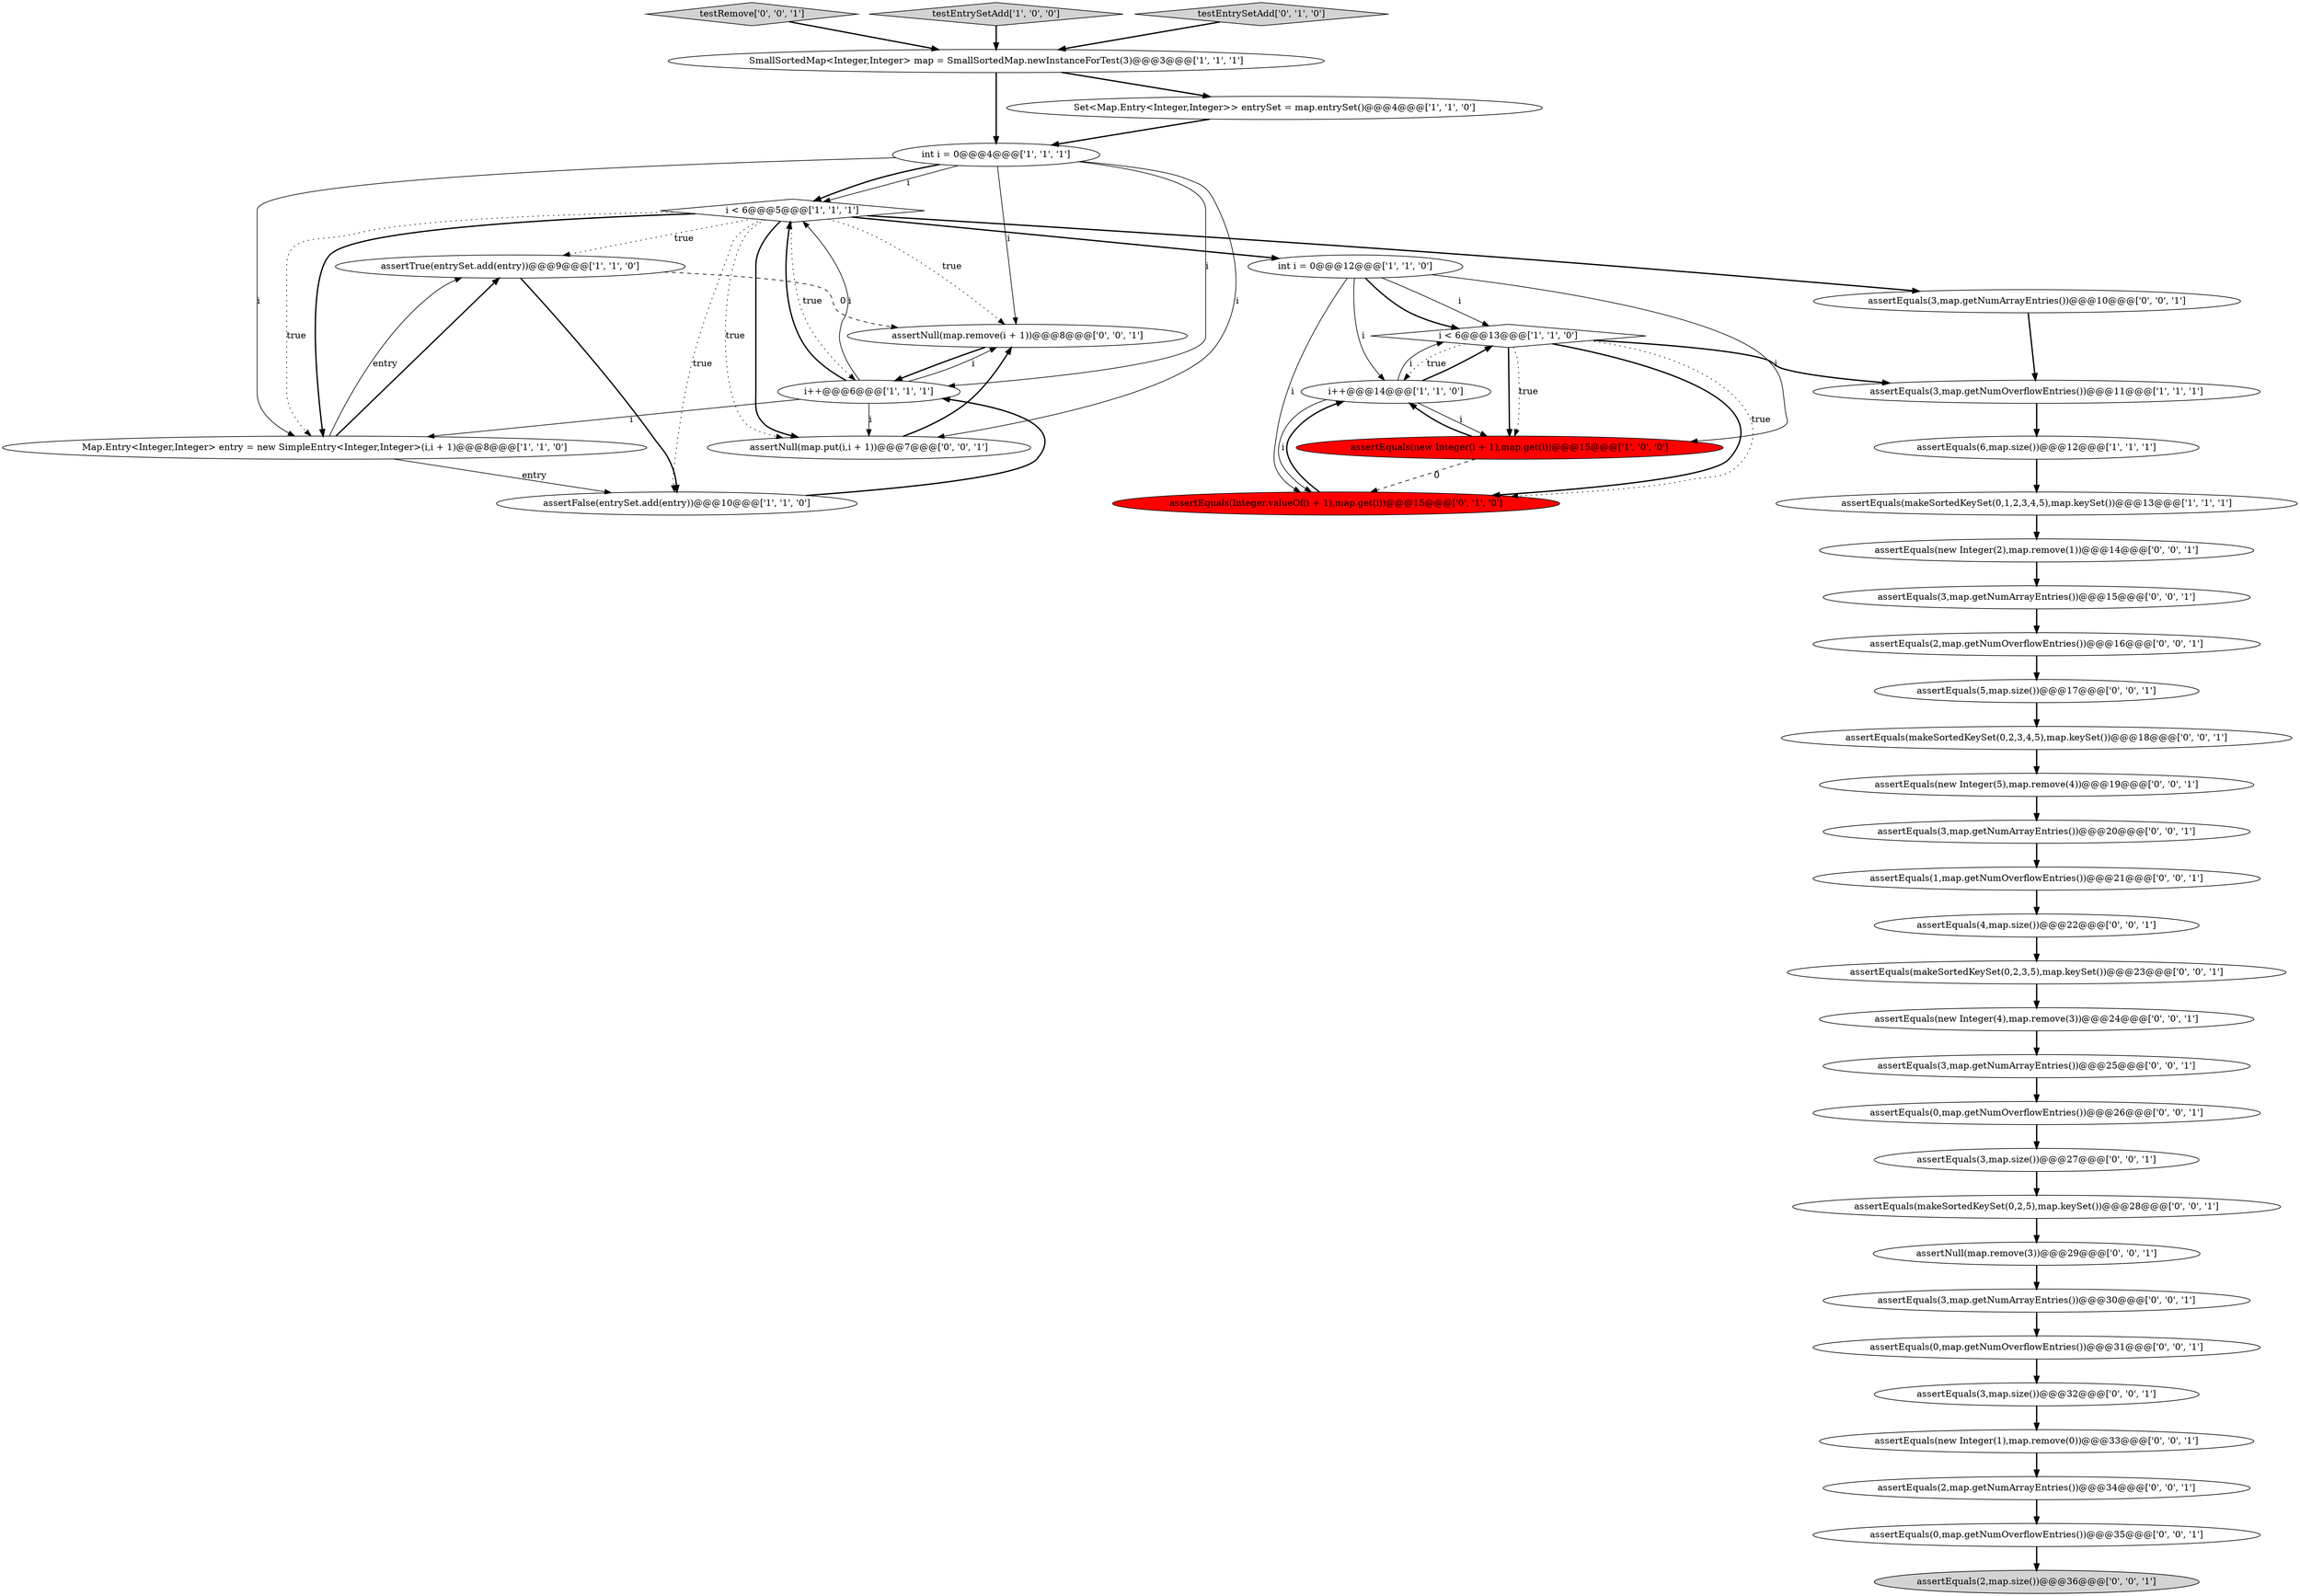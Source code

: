 digraph {
2 [style = filled, label = "assertEquals(3,map.getNumOverflowEntries())@@@11@@@['1', '1', '1']", fillcolor = white, shape = ellipse image = "AAA0AAABBB1BBB"];
34 [style = filled, label = "assertEquals(3,map.getNumArrayEntries())@@@15@@@['0', '0', '1']", fillcolor = white, shape = ellipse image = "AAA0AAABBB3BBB"];
42 [style = filled, label = "assertEquals(0,map.getNumOverflowEntries())@@@31@@@['0', '0', '1']", fillcolor = white, shape = ellipse image = "AAA0AAABBB3BBB"];
18 [style = filled, label = "assertEquals(2,map.size())@@@36@@@['0', '0', '1']", fillcolor = lightgray, shape = ellipse image = "AAA0AAABBB3BBB"];
0 [style = filled, label = "assertTrue(entrySet.add(entry))@@@9@@@['1', '1', '0']", fillcolor = white, shape = ellipse image = "AAA0AAABBB1BBB"];
36 [style = filled, label = "assertEquals(new Integer(4),map.remove(3))@@@24@@@['0', '0', '1']", fillcolor = white, shape = ellipse image = "AAA0AAABBB3BBB"];
12 [style = filled, label = "SmallSortedMap<Integer,Integer> map = SmallSortedMap.newInstanceForTest(3)@@@3@@@['1', '1', '1']", fillcolor = white, shape = ellipse image = "AAA0AAABBB1BBB"];
41 [style = filled, label = "assertNull(map.remove(3))@@@29@@@['0', '0', '1']", fillcolor = white, shape = ellipse image = "AAA0AAABBB3BBB"];
9 [style = filled, label = "i < 6@@@13@@@['1', '1', '0']", fillcolor = white, shape = diamond image = "AAA0AAABBB1BBB"];
24 [style = filled, label = "assertEquals(makeSortedKeySet(0,2,3,5),map.keySet())@@@23@@@['0', '0', '1']", fillcolor = white, shape = ellipse image = "AAA0AAABBB3BBB"];
14 [style = filled, label = "int i = 0@@@12@@@['1', '1', '0']", fillcolor = white, shape = ellipse image = "AAA0AAABBB1BBB"];
27 [style = filled, label = "assertEquals(0,map.getNumOverflowEntries())@@@35@@@['0', '0', '1']", fillcolor = white, shape = ellipse image = "AAA0AAABBB3BBB"];
29 [style = filled, label = "assertEquals(0,map.getNumOverflowEntries())@@@26@@@['0', '0', '1']", fillcolor = white, shape = ellipse image = "AAA0AAABBB3BBB"];
33 [style = filled, label = "assertNull(map.remove(i + 1))@@@8@@@['0', '0', '1']", fillcolor = white, shape = ellipse image = "AAA0AAABBB3BBB"];
37 [style = filled, label = "assertEquals(new Integer(1),map.remove(0))@@@33@@@['0', '0', '1']", fillcolor = white, shape = ellipse image = "AAA0AAABBB3BBB"];
23 [style = filled, label = "assertEquals(3,map.size())@@@27@@@['0', '0', '1']", fillcolor = white, shape = ellipse image = "AAA0AAABBB3BBB"];
10 [style = filled, label = "i++@@@14@@@['1', '1', '0']", fillcolor = white, shape = ellipse image = "AAA0AAABBB1BBB"];
31 [style = filled, label = "testRemove['0', '0', '1']", fillcolor = lightgray, shape = diamond image = "AAA0AAABBB3BBB"];
4 [style = filled, label = "Map.Entry<Integer,Integer> entry = new SimpleEntry<Integer,Integer>(i,i + 1)@@@8@@@['1', '1', '0']", fillcolor = white, shape = ellipse image = "AAA0AAABBB1BBB"];
8 [style = filled, label = "assertFalse(entrySet.add(entry))@@@10@@@['1', '1', '0']", fillcolor = white, shape = ellipse image = "AAA0AAABBB1BBB"];
44 [style = filled, label = "assertEquals(3,map.getNumArrayEntries())@@@30@@@['0', '0', '1']", fillcolor = white, shape = ellipse image = "AAA0AAABBB3BBB"];
7 [style = filled, label = "assertEquals(makeSortedKeySet(0,1,2,3,4,5),map.keySet())@@@13@@@['1', '1', '1']", fillcolor = white, shape = ellipse image = "AAA0AAABBB1BBB"];
13 [style = filled, label = "testEntrySetAdd['1', '0', '0']", fillcolor = lightgray, shape = diamond image = "AAA0AAABBB1BBB"];
11 [style = filled, label = "assertEquals(new Integer(i + 1),map.get(i))@@@15@@@['1', '0', '0']", fillcolor = red, shape = ellipse image = "AAA1AAABBB1BBB"];
19 [style = filled, label = "assertEquals(2,map.getNumArrayEntries())@@@34@@@['0', '0', '1']", fillcolor = white, shape = ellipse image = "AAA0AAABBB3BBB"];
35 [style = filled, label = "assertNull(map.put(i,i + 1))@@@7@@@['0', '0', '1']", fillcolor = white, shape = ellipse image = "AAA0AAABBB3BBB"];
25 [style = filled, label = "assertEquals(2,map.getNumOverflowEntries())@@@16@@@['0', '0', '1']", fillcolor = white, shape = ellipse image = "AAA0AAABBB3BBB"];
43 [style = filled, label = "assertEquals(3,map.size())@@@32@@@['0', '0', '1']", fillcolor = white, shape = ellipse image = "AAA0AAABBB3BBB"];
3 [style = filled, label = "Set<Map.Entry<Integer,Integer>> entrySet = map.entrySet()@@@4@@@['1', '1', '0']", fillcolor = white, shape = ellipse image = "AAA0AAABBB1BBB"];
6 [style = filled, label = "int i = 0@@@4@@@['1', '1', '1']", fillcolor = white, shape = ellipse image = "AAA0AAABBB1BBB"];
1 [style = filled, label = "i < 6@@@5@@@['1', '1', '1']", fillcolor = white, shape = diamond image = "AAA0AAABBB1BBB"];
22 [style = filled, label = "assertEquals(makeSortedKeySet(0,2,3,4,5),map.keySet())@@@18@@@['0', '0', '1']", fillcolor = white, shape = ellipse image = "AAA0AAABBB3BBB"];
32 [style = filled, label = "assertEquals(5,map.size())@@@17@@@['0', '0', '1']", fillcolor = white, shape = ellipse image = "AAA0AAABBB3BBB"];
38 [style = filled, label = "assertEquals(3,map.getNumArrayEntries())@@@10@@@['0', '0', '1']", fillcolor = white, shape = ellipse image = "AAA0AAABBB3BBB"];
28 [style = filled, label = "assertEquals(makeSortedKeySet(0,2,5),map.keySet())@@@28@@@['0', '0', '1']", fillcolor = white, shape = ellipse image = "AAA0AAABBB3BBB"];
17 [style = filled, label = "testEntrySetAdd['0', '1', '0']", fillcolor = lightgray, shape = diamond image = "AAA0AAABBB2BBB"];
39 [style = filled, label = "assertEquals(3,map.getNumArrayEntries())@@@25@@@['0', '0', '1']", fillcolor = white, shape = ellipse image = "AAA0AAABBB3BBB"];
30 [style = filled, label = "assertEquals(new Integer(2),map.remove(1))@@@14@@@['0', '0', '1']", fillcolor = white, shape = ellipse image = "AAA0AAABBB3BBB"];
40 [style = filled, label = "assertEquals(new Integer(5),map.remove(4))@@@19@@@['0', '0', '1']", fillcolor = white, shape = ellipse image = "AAA0AAABBB3BBB"];
15 [style = filled, label = "i++@@@6@@@['1', '1', '1']", fillcolor = white, shape = ellipse image = "AAA0AAABBB1BBB"];
5 [style = filled, label = "assertEquals(6,map.size())@@@12@@@['1', '1', '1']", fillcolor = white, shape = ellipse image = "AAA0AAABBB1BBB"];
21 [style = filled, label = "assertEquals(4,map.size())@@@22@@@['0', '0', '1']", fillcolor = white, shape = ellipse image = "AAA0AAABBB3BBB"];
16 [style = filled, label = "assertEquals(Integer.valueOf(i + 1),map.get(i))@@@15@@@['0', '1', '0']", fillcolor = red, shape = ellipse image = "AAA1AAABBB2BBB"];
26 [style = filled, label = "assertEquals(1,map.getNumOverflowEntries())@@@21@@@['0', '0', '1']", fillcolor = white, shape = ellipse image = "AAA0AAABBB3BBB"];
20 [style = filled, label = "assertEquals(3,map.getNumArrayEntries())@@@20@@@['0', '0', '1']", fillcolor = white, shape = ellipse image = "AAA0AAABBB3BBB"];
6->1 [style = solid, label="i"];
27->18 [style = bold, label=""];
44->42 [style = bold, label=""];
1->4 [style = bold, label=""];
32->22 [style = bold, label=""];
1->35 [style = dotted, label="true"];
34->25 [style = bold, label=""];
6->4 [style = solid, label="i"];
42->43 [style = bold, label=""];
8->15 [style = bold, label=""];
9->11 [style = bold, label=""];
7->30 [style = bold, label=""];
33->15 [style = bold, label=""];
9->2 [style = bold, label=""];
16->10 [style = bold, label=""];
20->26 [style = bold, label=""];
15->33 [style = solid, label="i"];
4->8 [style = solid, label="entry"];
11->16 [style = dashed, label="0"];
9->11 [style = dotted, label="true"];
4->0 [style = solid, label="entry"];
14->11 [style = solid, label="i"];
35->33 [style = bold, label=""];
25->32 [style = bold, label=""];
3->6 [style = bold, label=""];
15->4 [style = solid, label="i"];
1->35 [style = bold, label=""];
22->40 [style = bold, label=""];
30->34 [style = bold, label=""];
21->24 [style = bold, label=""];
43->37 [style = bold, label=""];
29->23 [style = bold, label=""];
40->20 [style = bold, label=""];
14->10 [style = solid, label="i"];
6->35 [style = solid, label="i"];
1->4 [style = dotted, label="true"];
12->6 [style = bold, label=""];
31->12 [style = bold, label=""];
9->16 [style = bold, label=""];
36->39 [style = bold, label=""];
15->35 [style = solid, label="i"];
28->41 [style = bold, label=""];
4->0 [style = bold, label=""];
38->2 [style = bold, label=""];
26->21 [style = bold, label=""];
10->11 [style = solid, label="i"];
14->9 [style = solid, label="i"];
23->28 [style = bold, label=""];
14->16 [style = solid, label="i"];
6->33 [style = solid, label="i"];
6->1 [style = bold, label=""];
24->36 [style = bold, label=""];
15->1 [style = solid, label="i"];
17->12 [style = bold, label=""];
1->33 [style = dotted, label="true"];
13->12 [style = bold, label=""];
10->16 [style = solid, label="i"];
11->10 [style = bold, label=""];
1->15 [style = dotted, label="true"];
19->27 [style = bold, label=""];
0->33 [style = dashed, label="0"];
0->8 [style = bold, label=""];
1->8 [style = dotted, label="true"];
5->7 [style = bold, label=""];
14->9 [style = bold, label=""];
1->14 [style = bold, label=""];
10->9 [style = bold, label=""];
12->3 [style = bold, label=""];
37->19 [style = bold, label=""];
6->15 [style = solid, label="i"];
10->9 [style = solid, label="i"];
1->0 [style = dotted, label="true"];
9->16 [style = dotted, label="true"];
39->29 [style = bold, label=""];
9->10 [style = dotted, label="true"];
41->44 [style = bold, label=""];
1->38 [style = bold, label=""];
2->5 [style = bold, label=""];
15->1 [style = bold, label=""];
}
